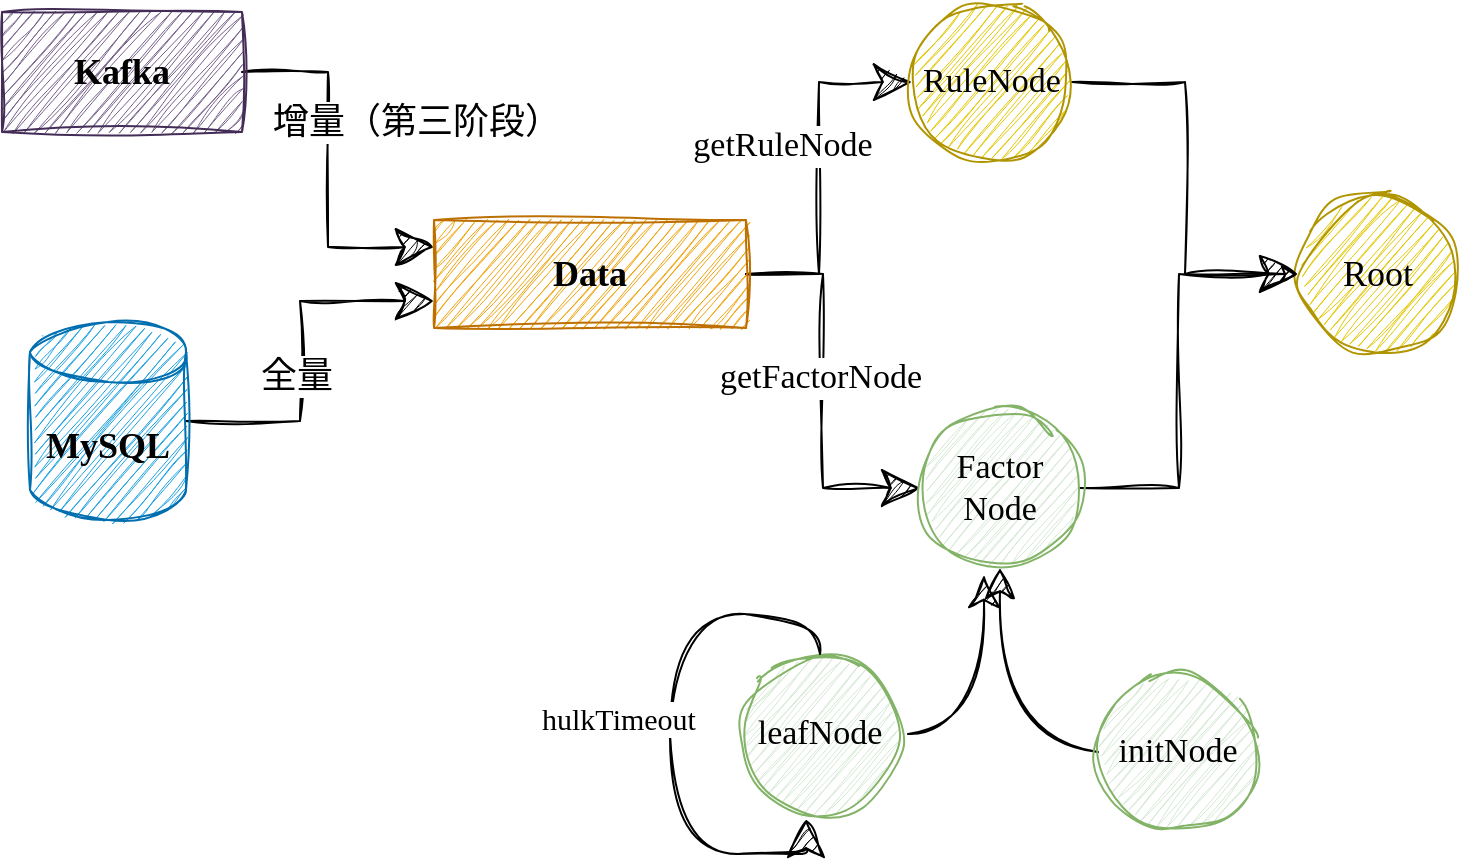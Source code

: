 <mxfile version="21.6.2" type="github">
  <diagram name="第 1 页" id="RwdDkMVxCmkXGutyeQiV">
    <mxGraphModel dx="1314" dy="866" grid="0" gridSize="10" guides="1" tooltips="1" connect="1" arrows="1" fold="1" page="1" pageScale="1" pageWidth="1169" pageHeight="827" math="0" shadow="0">
      <root>
        <mxCell id="0" />
        <mxCell id="1" parent="0" />
        <mxCell id="y90TR_eES9gFVXuPP8y6-5" style="edgeStyle=orthogonalEdgeStyle;rounded=0;orthogonalLoop=1;jettySize=auto;html=1;entryX=0;entryY=0.75;entryDx=0;entryDy=0;sketch=1;curveFitting=1;jiggle=2;targetPerimeterSpacing=10;endSize=17;" parent="1" source="y90TR_eES9gFVXuPP8y6-1" target="y90TR_eES9gFVXuPP8y6-3" edge="1">
          <mxGeometry relative="1" as="geometry" />
        </mxCell>
        <mxCell id="y90TR_eES9gFVXuPP8y6-7" value="&lt;font face=&quot;Comic Sans MS&quot; style=&quot;font-size: 18px;&quot;&gt;全量&lt;/font&gt;" style="edgeLabel;html=1;align=center;verticalAlign=middle;resizable=0;points=[];" parent="y90TR_eES9gFVXuPP8y6-5" vertex="1" connectable="0">
          <mxGeometry x="-0.135" y="2" relative="1" as="geometry">
            <mxPoint as="offset" />
          </mxGeometry>
        </mxCell>
        <mxCell id="y90TR_eES9gFVXuPP8y6-1" value="&lt;h4&gt;&lt;font face=&quot;Comic Sans MS&quot; style=&quot;font-size: 18px;&quot; color=&quot;#000000&quot;&gt;MySQL&lt;/font&gt;&lt;/h4&gt;" style="shape=cylinder3;whiteSpace=wrap;html=1;boundedLbl=1;backgroundOutline=1;size=15;sketch=1;curveFitting=1;jiggle=2;shadow=0;fillColor=#1ba1e2;strokeColor=#006EAF;fontColor=#ffffff;" parent="1" vertex="1">
          <mxGeometry x="190" y="373" width="78" height="99" as="geometry" />
        </mxCell>
        <mxCell id="y90TR_eES9gFVXuPP8y6-4" style="edgeStyle=orthogonalEdgeStyle;rounded=0;orthogonalLoop=1;jettySize=auto;html=1;exitX=1;exitY=0.5;exitDx=0;exitDy=0;entryX=0;entryY=0.25;entryDx=0;entryDy=0;sketch=1;curveFitting=1;jiggle=2;targetPerimeterSpacing=10;endSize=17;" parent="1" source="y90TR_eES9gFVXuPP8y6-2" target="y90TR_eES9gFVXuPP8y6-3" edge="1">
          <mxGeometry relative="1" as="geometry" />
        </mxCell>
        <mxCell id="y90TR_eES9gFVXuPP8y6-6" value="&lt;font style=&quot;font-size: 18px;&quot;&gt;增量（第三阶段）&lt;/font&gt;" style="edgeLabel;html=1;align=center;verticalAlign=middle;resizable=0;points=[];" parent="y90TR_eES9gFVXuPP8y6-4" vertex="1" connectable="0">
          <mxGeometry x="-0.295" y="-2" relative="1" as="geometry">
            <mxPoint x="46" y="3" as="offset" />
          </mxGeometry>
        </mxCell>
        <mxCell id="y90TR_eES9gFVXuPP8y6-2" value="&lt;h4 style=&quot;border-color: var(--border-color);&quot;&gt;&lt;font style=&quot;border-color: var(--border-color); font-size: 18px;&quot; face=&quot;Comic Sans MS&quot; color=&quot;#000000&quot;&gt;Kafka&lt;/font&gt;&lt;/h4&gt;" style="rounded=0;whiteSpace=wrap;html=1;sketch=1;curveFitting=1;jiggle=2;glass=0;shadow=0;fillColor=#76608a;fontColor=#ffffff;strokeColor=#432D57;" parent="1" vertex="1">
          <mxGeometry x="176" y="218" width="120" height="60" as="geometry" />
        </mxCell>
        <mxCell id="YaqIEvK-8tjsQ3Ezuoqx-6" style="edgeStyle=orthogonalEdgeStyle;rounded=0;orthogonalLoop=1;jettySize=auto;html=1;entryX=0;entryY=0.5;entryDx=0;entryDy=0;sketch=1;curveFitting=1;jiggle=2;targetPerimeterSpacing=10;endSize=17;" edge="1" parent="1" source="y90TR_eES9gFVXuPP8y6-3" target="YaqIEvK-8tjsQ3Ezuoqx-2">
          <mxGeometry relative="1" as="geometry" />
        </mxCell>
        <mxCell id="YaqIEvK-8tjsQ3Ezuoqx-17" value="&lt;font style=&quot;font-size: 17px;&quot; face=&quot;Comic Sans MS&quot;&gt;getRuleNode&lt;/font&gt;" style="edgeLabel;html=1;align=center;verticalAlign=middle;resizable=0;points=[];" vertex="1" connectable="0" parent="YaqIEvK-8tjsQ3Ezuoqx-6">
          <mxGeometry x="-0.123" y="-1" relative="1" as="geometry">
            <mxPoint x="-20" y="-22" as="offset" />
          </mxGeometry>
        </mxCell>
        <mxCell id="YaqIEvK-8tjsQ3Ezuoqx-7" style="edgeStyle=orthogonalEdgeStyle;rounded=0;orthogonalLoop=1;jettySize=auto;html=1;entryX=0;entryY=0.5;entryDx=0;entryDy=0;targetPerimeterSpacing=10;endSize=17;sketch=1;curveFitting=1;jiggle=2;" edge="1" parent="1" source="y90TR_eES9gFVXuPP8y6-3" target="YaqIEvK-8tjsQ3Ezuoqx-3">
          <mxGeometry relative="1" as="geometry" />
        </mxCell>
        <mxCell id="YaqIEvK-8tjsQ3Ezuoqx-18" value="&lt;font face=&quot;Comic Sans MS&quot; style=&quot;font-size: 17px;&quot;&gt;getFactorNode&lt;/font&gt;" style="edgeLabel;html=1;align=center;verticalAlign=middle;resizable=0;points=[];" vertex="1" connectable="0" parent="YaqIEvK-8tjsQ3Ezuoqx-7">
          <mxGeometry x="-0.072" y="-2" relative="1" as="geometry">
            <mxPoint as="offset" />
          </mxGeometry>
        </mxCell>
        <mxCell id="y90TR_eES9gFVXuPP8y6-3" value="&lt;h4 style=&quot;border-color: var(--border-color);&quot;&gt;&lt;font style=&quot;border-color: var(--border-color); font-size: 18px;&quot; face=&quot;Comic Sans MS&quot; color=&quot;#000000&quot;&gt;Data&lt;/font&gt;&lt;/h4&gt;" style="rounded=0;whiteSpace=wrap;html=1;sketch=1;curveFitting=1;jiggle=2;glass=0;shadow=0;fillColor=#f0a30a;strokeColor=#BD7000;fontColor=#000000;" parent="1" vertex="1">
          <mxGeometry x="392" y="322" width="156" height="54" as="geometry" />
        </mxCell>
        <mxCell id="y90TR_eES9gFVXuPP8y6-8" value="&lt;font face=&quot;Comic Sans MS&quot;&gt;&lt;span style=&quot;font-size: 18px;&quot;&gt;Root&lt;/span&gt;&lt;/font&gt;" style="ellipse;whiteSpace=wrap;html=1;fillColor=#e3c800;strokeColor=#B09500;fontColor=#000000;rounded=0;sketch=1;curveFitting=1;jiggle=2;glass=0;shadow=0;" parent="1" vertex="1">
          <mxGeometry x="824" y="309" width="80" height="80" as="geometry" />
        </mxCell>
        <mxCell id="YaqIEvK-8tjsQ3Ezuoqx-14" style="edgeStyle=orthogonalEdgeStyle;rounded=0;orthogonalLoop=1;jettySize=auto;html=1;entryX=0;entryY=0.5;entryDx=0;entryDy=0;sketch=1;curveFitting=1;jiggle=2;" edge="1" parent="1" source="YaqIEvK-8tjsQ3Ezuoqx-2" target="y90TR_eES9gFVXuPP8y6-8">
          <mxGeometry relative="1" as="geometry" />
        </mxCell>
        <mxCell id="YaqIEvK-8tjsQ3Ezuoqx-2" value="&lt;font style=&quot;font-size: 17px;&quot; face=&quot;Comic Sans MS&quot;&gt;RuleNode&lt;/font&gt;" style="ellipse;whiteSpace=wrap;html=1;fillColor=#e3c800;strokeColor=#B09500;fontColor=#000000;rounded=0;sketch=1;curveFitting=1;jiggle=2;glass=0;shadow=0;" vertex="1" parent="1">
          <mxGeometry x="631" y="213" width="80" height="80" as="geometry" />
        </mxCell>
        <mxCell id="YaqIEvK-8tjsQ3Ezuoqx-13" style="edgeStyle=orthogonalEdgeStyle;rounded=0;orthogonalLoop=1;jettySize=auto;html=1;entryX=0;entryY=0.5;entryDx=0;entryDy=0;sketch=1;curveFitting=1;jiggle=2;endSize=17;" edge="1" parent="1" source="YaqIEvK-8tjsQ3Ezuoqx-3" target="y90TR_eES9gFVXuPP8y6-8">
          <mxGeometry relative="1" as="geometry" />
        </mxCell>
        <mxCell id="YaqIEvK-8tjsQ3Ezuoqx-3" value="&lt;font style=&quot;font-size: 17px;&quot; face=&quot;Comic Sans MS&quot;&gt;Factor&lt;br&gt;Node&lt;/font&gt;" style="ellipse;whiteSpace=wrap;html=1;fillColor=#d5e8d4;strokeColor=#82b366;rounded=0;sketch=1;curveFitting=1;jiggle=2;glass=0;shadow=0;" vertex="1" parent="1">
          <mxGeometry x="635" y="416" width="80" height="80" as="geometry" />
        </mxCell>
        <mxCell id="YaqIEvK-8tjsQ3Ezuoqx-11" style="edgeStyle=orthogonalEdgeStyle;rounded=0;orthogonalLoop=1;jettySize=auto;html=1;entryX=0.4;entryY=1.044;entryDx=0;entryDy=0;entryPerimeter=0;curved=1;sketch=1;curveFitting=1;jiggle=2;targetPerimeterSpacing=4;startSize=16;sourcePerimeterSpacing=4;endSize=14;" edge="1" parent="1" source="YaqIEvK-8tjsQ3Ezuoqx-4" target="YaqIEvK-8tjsQ3Ezuoqx-3">
          <mxGeometry relative="1" as="geometry" />
        </mxCell>
        <mxCell id="YaqIEvK-8tjsQ3Ezuoqx-4" value="&lt;font face=&quot;Comic Sans MS&quot;&gt;&lt;span style=&quot;font-size: 17px;&quot;&gt;leafNode&lt;/span&gt;&lt;/font&gt;" style="ellipse;whiteSpace=wrap;html=1;fillColor=#d5e8d4;strokeColor=#82b366;rounded=0;sketch=1;curveFitting=1;jiggle=2;glass=0;shadow=0;" vertex="1" parent="1">
          <mxGeometry x="545" y="539" width="80" height="80" as="geometry" />
        </mxCell>
        <mxCell id="YaqIEvK-8tjsQ3Ezuoqx-12" style="edgeStyle=orthogonalEdgeStyle;rounded=0;orthogonalLoop=1;jettySize=auto;html=1;entryX=0.5;entryY=1;entryDx=0;entryDy=0;curved=1;sketch=1;curveFitting=1;jiggle=2;endSize=13;" edge="1" parent="1" source="YaqIEvK-8tjsQ3Ezuoqx-5" target="YaqIEvK-8tjsQ3Ezuoqx-3">
          <mxGeometry relative="1" as="geometry" />
        </mxCell>
        <mxCell id="YaqIEvK-8tjsQ3Ezuoqx-5" value="&lt;font face=&quot;Comic Sans MS&quot;&gt;&lt;span style=&quot;font-size: 17px;&quot;&gt;initNode&lt;/span&gt;&lt;/font&gt;" style="ellipse;whiteSpace=wrap;html=1;fillColor=#d5e8d4;strokeColor=#82b366;rounded=0;sketch=1;curveFitting=1;jiggle=2;glass=0;shadow=0;" vertex="1" parent="1">
          <mxGeometry x="724" y="548" width="80" height="80" as="geometry" />
        </mxCell>
        <mxCell id="YaqIEvK-8tjsQ3Ezuoqx-15" style="edgeStyle=orthogonalEdgeStyle;rounded=0;orthogonalLoop=1;jettySize=auto;html=1;entryX=0.413;entryY=1.031;entryDx=0;entryDy=0;entryPerimeter=0;curved=1;endSize=17;sketch=1;curveFitting=1;jiggle=2;" edge="1" parent="1" source="YaqIEvK-8tjsQ3Ezuoqx-4" target="YaqIEvK-8tjsQ3Ezuoqx-4">
          <mxGeometry relative="1" as="geometry">
            <Array as="points">
              <mxPoint x="585" y="519" />
              <mxPoint x="510" y="519" />
              <mxPoint x="510" y="639" />
              <mxPoint x="578" y="639" />
            </Array>
          </mxGeometry>
        </mxCell>
        <mxCell id="YaqIEvK-8tjsQ3Ezuoqx-16" value="&lt;font style=&quot;font-size: 15px;&quot; face=&quot;Comic Sans MS&quot;&gt;hulkTimeout&lt;/font&gt;" style="edgeLabel;html=1;align=center;verticalAlign=middle;resizable=0;points=[];" vertex="1" connectable="0" parent="YaqIEvK-8tjsQ3Ezuoqx-15">
          <mxGeometry x="-0.145" relative="1" as="geometry">
            <mxPoint x="-26" y="18" as="offset" />
          </mxGeometry>
        </mxCell>
      </root>
    </mxGraphModel>
  </diagram>
</mxfile>
